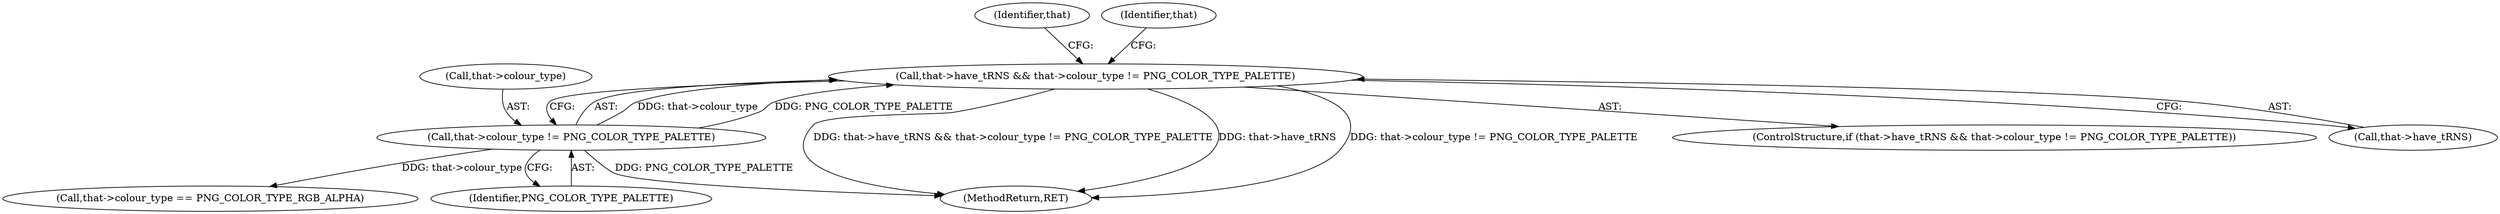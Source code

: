 digraph "0_Android_9d4853418ab2f754c2b63e091c29c5529b8b86ca_58@pointer" {
"1000114" [label="(Call,that->have_tRNS && that->colour_type != PNG_COLOR_TYPE_PALETTE)"];
"1000118" [label="(Call,that->colour_type != PNG_COLOR_TYPE_PALETTE)"];
"1000365" [label="(MethodReturn,RET)"];
"1000133" [label="(Identifier,that)"];
"1000118" [label="(Call,that->colour_type != PNG_COLOR_TYPE_PALETTE)"];
"1000113" [label="(ControlStructure,if (that->have_tRNS && that->colour_type != PNG_COLOR_TYPE_PALETTE))"];
"1000119" [label="(Call,that->colour_type)"];
"1000336" [label="(Call,that->colour_type == PNG_COLOR_TYPE_RGB_ALPHA)"];
"1000124" [label="(Identifier,that)"];
"1000114" [label="(Call,that->have_tRNS && that->colour_type != PNG_COLOR_TYPE_PALETTE)"];
"1000122" [label="(Identifier,PNG_COLOR_TYPE_PALETTE)"];
"1000115" [label="(Call,that->have_tRNS)"];
"1000114" -> "1000113"  [label="AST: "];
"1000114" -> "1000115"  [label="CFG: "];
"1000114" -> "1000118"  [label="CFG: "];
"1000115" -> "1000114"  [label="AST: "];
"1000118" -> "1000114"  [label="AST: "];
"1000124" -> "1000114"  [label="CFG: "];
"1000133" -> "1000114"  [label="CFG: "];
"1000114" -> "1000365"  [label="DDG: that->have_tRNS && that->colour_type != PNG_COLOR_TYPE_PALETTE"];
"1000114" -> "1000365"  [label="DDG: that->have_tRNS"];
"1000114" -> "1000365"  [label="DDG: that->colour_type != PNG_COLOR_TYPE_PALETTE"];
"1000118" -> "1000114"  [label="DDG: that->colour_type"];
"1000118" -> "1000114"  [label="DDG: PNG_COLOR_TYPE_PALETTE"];
"1000118" -> "1000122"  [label="CFG: "];
"1000119" -> "1000118"  [label="AST: "];
"1000122" -> "1000118"  [label="AST: "];
"1000118" -> "1000365"  [label="DDG: PNG_COLOR_TYPE_PALETTE"];
"1000118" -> "1000336"  [label="DDG: that->colour_type"];
}

